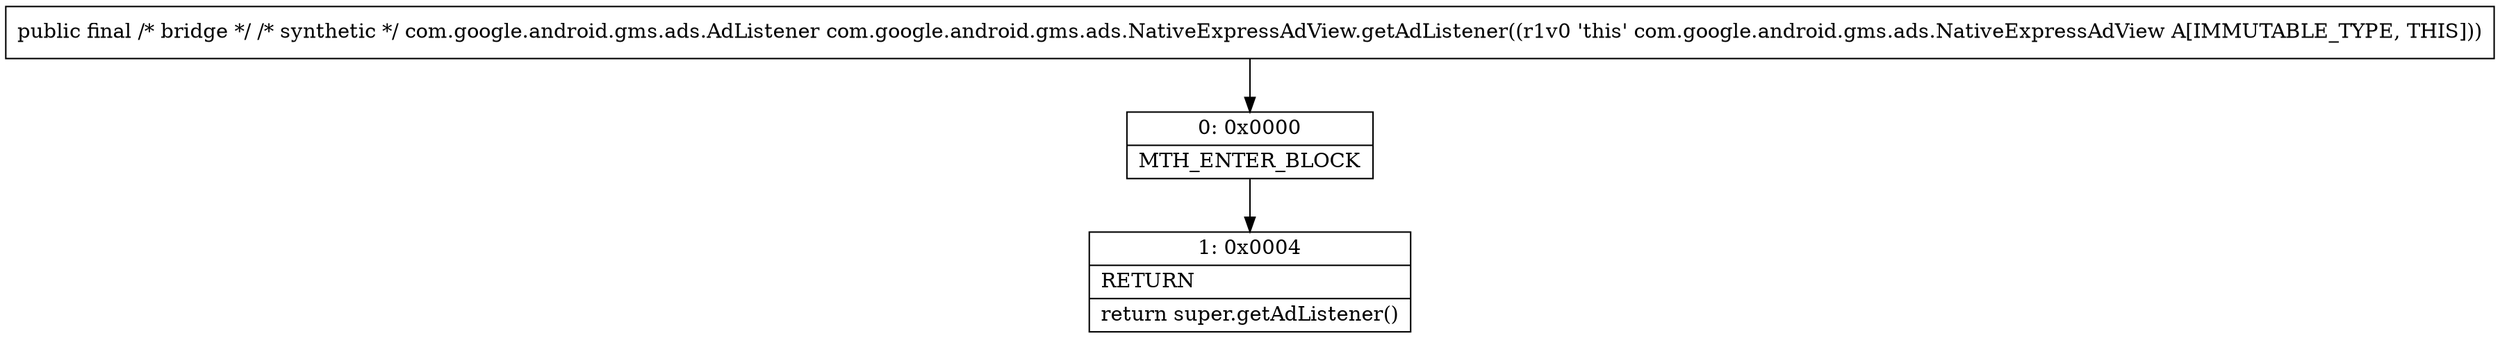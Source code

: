 digraph "CFG forcom.google.android.gms.ads.NativeExpressAdView.getAdListener()Lcom\/google\/android\/gms\/ads\/AdListener;" {
Node_0 [shape=record,label="{0\:\ 0x0000|MTH_ENTER_BLOCK\l}"];
Node_1 [shape=record,label="{1\:\ 0x0004|RETURN\l|return super.getAdListener()\l}"];
MethodNode[shape=record,label="{public final \/* bridge *\/ \/* synthetic *\/ com.google.android.gms.ads.AdListener com.google.android.gms.ads.NativeExpressAdView.getAdListener((r1v0 'this' com.google.android.gms.ads.NativeExpressAdView A[IMMUTABLE_TYPE, THIS])) }"];
MethodNode -> Node_0;
Node_0 -> Node_1;
}

